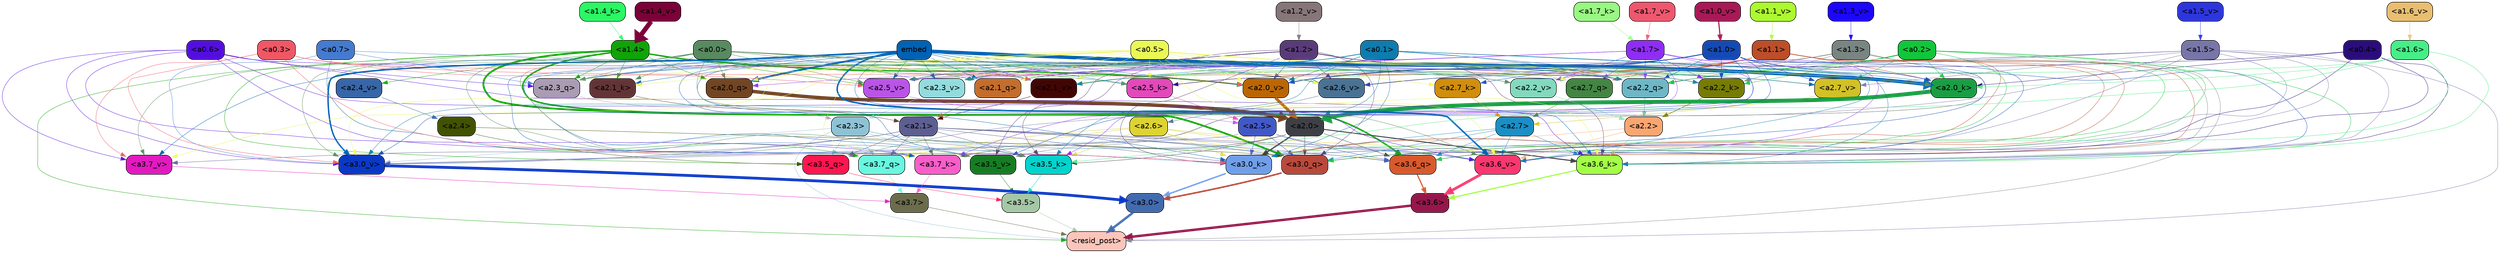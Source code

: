 strict digraph "" {
	graph [bgcolor=transparent,
		layout=dot,
		overlap=false,
		splines=true
	];
	"<a3.7>"	[color=black,
		fillcolor="#6b6c4c",
		fontname=Helvetica,
		shape=box,
		style="filled, rounded"];
	"<resid_post>"	[color=black,
		fillcolor="#fbc5ba",
		fontname=Helvetica,
		shape=box,
		style="filled, rounded"];
	"<a3.7>" -> "<resid_post>"	[color="#6b6c4c",
		penwidth=0.6239100098609924];
	"<a3.6>"	[color=black,
		fillcolor="#96174b",
		fontname=Helvetica,
		shape=box,
		style="filled, rounded"];
	"<a3.6>" -> "<resid_post>"	[color="#96174b",
		penwidth=4.569062113761902];
	"<a3.5>"	[color=black,
		fillcolor="#a5c7a6",
		fontname=Helvetica,
		shape=box,
		style="filled, rounded"];
	"<a3.5>" -> "<resid_post>"	[color="#a5c7a6",
		penwidth=0.6];
	"<a3.0>"	[color=black,
		fillcolor="#426baf",
		fontname=Helvetica,
		shape=box,
		style="filled, rounded"];
	"<a3.0>" -> "<resid_post>"	[color="#426baf",
		penwidth=4.283544182777405];
	"<a2.3>"	[color=black,
		fillcolor="#8ec2d5",
		fontname=Helvetica,
		shape=box,
		style="filled, rounded"];
	"<a2.3>" -> "<resid_post>"	[color="#8ec2d5",
		penwidth=0.6];
	"<a3.7_q>"	[color=black,
		fillcolor="#69f7df",
		fontname=Helvetica,
		shape=box,
		style="filled, rounded"];
	"<a2.3>" -> "<a3.7_q>"	[color="#8ec2d5",
		penwidth=0.6];
	"<a3.6_q>"	[color=black,
		fillcolor="#d8592c",
		fontname=Helvetica,
		shape=box,
		style="filled, rounded"];
	"<a2.3>" -> "<a3.6_q>"	[color="#8ec2d5",
		penwidth=0.6];
	"<a3.5_q>"	[color=black,
		fillcolor="#fd164f",
		fontname=Helvetica,
		shape=box,
		style="filled, rounded"];
	"<a2.3>" -> "<a3.5_q>"	[color="#8ec2d5",
		penwidth=0.6];
	"<a3.0_q>"	[color=black,
		fillcolor="#b9493b",
		fontname=Helvetica,
		shape=box,
		style="filled, rounded"];
	"<a2.3>" -> "<a3.0_q>"	[color="#8ec2d5",
		penwidth=0.6];
	"<a3.0_k>"	[color=black,
		fillcolor="#709ee9",
		fontname=Helvetica,
		shape=box,
		style="filled, rounded"];
	"<a2.3>" -> "<a3.0_k>"	[color="#8ec2d5",
		penwidth=0.6];
	"<a3.6_v>"	[color=black,
		fillcolor="#fa386f",
		fontname=Helvetica,
		shape=box,
		style="filled, rounded"];
	"<a2.3>" -> "<a3.6_v>"	[color="#8ec2d5",
		penwidth=0.6];
	"<a3.5_v>"	[color=black,
		fillcolor="#167d23",
		fontname=Helvetica,
		shape=box,
		style="filled, rounded"];
	"<a2.3>" -> "<a3.5_v>"	[color="#8ec2d5",
		penwidth=0.6];
	"<a3.0_v>"	[color=black,
		fillcolor="#0a38c7",
		fontname=Helvetica,
		shape=box,
		style="filled, rounded"];
	"<a2.3>" -> "<a3.0_v>"	[color="#8ec2d5",
		penwidth=0.6];
	"<a1.5>"	[color=black,
		fillcolor="#7876a8",
		fontname=Helvetica,
		shape=box,
		style="filled, rounded"];
	"<a1.5>" -> "<resid_post>"	[color="#7876a8",
		penwidth=0.6];
	"<a1.5>" -> "<a3.6_q>"	[color="#7876a8",
		penwidth=0.6];
	"<a1.5>" -> "<a3.5_q>"	[color="#7876a8",
		penwidth=0.6];
	"<a1.5>" -> "<a3.0_q>"	[color="#7876a8",
		penwidth=0.6];
	"<a3.6_k>"	[color=black,
		fillcolor="#a2ff45",
		fontname=Helvetica,
		shape=box,
		style="filled, rounded"];
	"<a1.5>" -> "<a3.6_k>"	[color="#7876a8",
		penwidth=0.6];
	"<a1.5>" -> "<a3.0_k>"	[color="#7876a8",
		penwidth=0.6];
	"<a2.2_q>"	[color=black,
		fillcolor="#6db7c7",
		fontname=Helvetica,
		shape=box,
		style="filled, rounded"];
	"<a1.5>" -> "<a2.2_q>"	[color="#7876a8",
		penwidth=0.6];
	"<a2.7_v>"	[color=black,
		fillcolor="#d2c126",
		fontname=Helvetica,
		shape=box,
		style="filled, rounded"];
	"<a1.5>" -> "<a2.7_v>"	[color="#7876a8",
		penwidth=0.6];
	"<a2.6_v>"	[color=black,
		fillcolor="#497293",
		fontname=Helvetica,
		shape=box,
		style="filled, rounded"];
	"<a1.5>" -> "<a2.6_v>"	[color="#7876a8",
		penwidth=0.6];
	"<a2.1_v>"	[color=black,
		fillcolor="#410604",
		fontname=Helvetica,
		shape=box,
		style="filled, rounded"];
	"<a1.5>" -> "<a2.1_v>"	[color="#7876a8",
		penwidth=0.6];
	"<a1.4>"	[color=black,
		fillcolor="#10a408",
		fontname=Helvetica,
		shape=box,
		style="filled, rounded"];
	"<a1.4>" -> "<resid_post>"	[color="#10a408",
		penwidth=0.6];
	"<a1.4>" -> "<a3.7_q>"	[color="#10a408",
		penwidth=0.6];
	"<a1.4>" -> "<a3.6_q>"	[color="#10a408",
		penwidth=2.7536282539367676];
	"<a1.4>" -> "<a3.5_q>"	[color="#10a408",
		penwidth=0.6];
	"<a1.4>" -> "<a3.0_q>"	[color="#10a408",
		penwidth=3.3369133472442627];
	"<a2.3_q>"	[color=black,
		fillcolor="#a99cb3",
		fontname=Helvetica,
		shape=box,
		style="filled, rounded"];
	"<a1.4>" -> "<a2.3_q>"	[color="#10a408",
		penwidth=0.6];
	"<a1.4>" -> "<a2.2_q>"	[color="#10a408",
		penwidth=0.6];
	"<a2.1_q>"	[color=black,
		fillcolor="#c46d2c",
		fontname=Helvetica,
		shape=box,
		style="filled, rounded"];
	"<a1.4>" -> "<a2.1_q>"	[color="#10a408",
		penwidth=0.6];
	"<a2.0_q>"	[color=black,
		fillcolor="#724523",
		fontname=Helvetica,
		shape=box,
		style="filled, rounded"];
	"<a1.4>" -> "<a2.0_q>"	[color="#10a408",
		penwidth=0.6];
	"<a2.1_k>"	[color=black,
		fillcolor="#633437",
		fontname=Helvetica,
		shape=box,
		style="filled, rounded"];
	"<a1.4>" -> "<a2.1_k>"	[color="#10a408",
		penwidth=0.6];
	"<a1.4>" -> "<a2.7_v>"	[color="#10a408",
		penwidth=0.6];
	"<a1.4>" -> "<a2.6_v>"	[color="#10a408",
		penwidth=0.6];
	"<a2.5_v>"	[color=black,
		fillcolor="#ba54e7",
		fontname=Helvetica,
		shape=box,
		style="filled, rounded"];
	"<a1.4>" -> "<a2.5_v>"	[color="#10a408",
		penwidth=0.6];
	"<a2.4_v>"	[color=black,
		fillcolor="#3766a9",
		fontname=Helvetica,
		shape=box,
		style="filled, rounded"];
	"<a1.4>" -> "<a2.4_v>"	[color="#10a408",
		penwidth=0.6];
	"<a1.4>" -> "<a2.1_v>"	[color="#10a408",
		penwidth=0.6];
	"<a2.0_v>"	[color=black,
		fillcolor="#bb6604",
		fontname=Helvetica,
		shape=box,
		style="filled, rounded"];
	"<a1.4>" -> "<a2.0_v>"	[color="#10a408",
		penwidth=2.2818827629089355];
	"<a1.3>"	[color=black,
		fillcolor="#798583",
		fontname=Helvetica,
		shape=box,
		style="filled, rounded"];
	"<a1.3>" -> "<resid_post>"	[color="#798583",
		penwidth=0.6];
	"<a1.3>" -> "<a3.6_v>"	[color="#798583",
		penwidth=0.6];
	"<a1.3>" -> "<a3.5_v>"	[color="#798583",
		penwidth=0.6];
	"<a1.3>" -> "<a3.0_v>"	[color="#798583",
		penwidth=0.6];
	"<a1.3>" -> "<a2.2_q>"	[color="#798583",
		penwidth=0.6];
	"<a1.3>" -> "<a2.1_q>"	[color="#798583",
		penwidth=0.6];
	"<a2.2_k>"	[color=black,
		fillcolor="#767c03",
		fontname=Helvetica,
		shape=box,
		style="filled, rounded"];
	"<a1.3>" -> "<a2.2_k>"	[color="#798583",
		penwidth=0.6];
	"<a1.3>" -> "<a2.5_v>"	[color="#798583",
		penwidth=0.6];
	"<a3.7_q>" -> "<a3.7>"	[color="#69f7df",
		penwidth=0.6];
	"<a3.6_q>" -> "<a3.6>"	[color="#d8592c",
		penwidth=2.0344843566417694];
	"<a3.5_q>" -> "<a3.5>"	[color="#fd164f",
		penwidth=0.6];
	"<a3.0_q>" -> "<a3.0>"	[color="#b9493b",
		penwidth=2.863015294075012];
	"<a3.7_k>"	[color=black,
		fillcolor="#f95ec9",
		fontname=Helvetica,
		shape=box,
		style="filled, rounded"];
	"<a3.7_k>" -> "<a3.7>"	[color="#f95ec9",
		penwidth=0.6];
	"<a3.6_k>" -> "<a3.6>"	[color="#a2ff45",
		penwidth=2.1770318150520325];
	"<a3.5_k>"	[color=black,
		fillcolor="#02d3cc",
		fontname=Helvetica,
		shape=box,
		style="filled, rounded"];
	"<a3.5_k>" -> "<a3.5>"	[color="#02d3cc",
		penwidth=0.6];
	"<a3.0_k>" -> "<a3.0>"	[color="#709ee9",
		penwidth=2.6323853135108948];
	"<a3.7_v>"	[color=black,
		fillcolor="#e21ac0",
		fontname=Helvetica,
		shape=box,
		style="filled, rounded"];
	"<a3.7_v>" -> "<a3.7>"	[color="#e21ac0",
		penwidth=0.6];
	"<a3.6_v>" -> "<a3.6>"	[color="#fa386f",
		penwidth=4.972373723983765];
	"<a3.5_v>" -> "<a3.5>"	[color="#167d23",
		penwidth=0.6];
	"<a3.0_v>" -> "<a3.0>"	[color="#0a38c7",
		penwidth=5.1638524532318115];
	"<a2.6>"	[color=black,
		fillcolor="#ddd331",
		fontname=Helvetica,
		shape=box,
		style="filled, rounded"];
	"<a2.6>" -> "<a3.7_q>"	[color="#ddd331",
		penwidth=0.6];
	"<a2.6>" -> "<a3.6_q>"	[color="#ddd331",
		penwidth=0.6];
	"<a2.6>" -> "<a3.0_q>"	[color="#ddd331",
		penwidth=0.6];
	"<a2.6>" -> "<a3.7_k>"	[color="#ddd331",
		penwidth=0.6];
	"<a2.6>" -> "<a3.6_k>"	[color="#ddd331",
		penwidth=0.6];
	"<a2.6>" -> "<a3.5_k>"	[color="#ddd331",
		penwidth=0.6];
	"<a2.6>" -> "<a3.0_k>"	[color="#ddd331",
		penwidth=0.6];
	"<a2.1>"	[color=black,
		fillcolor="#5d5e91",
		fontname=Helvetica,
		shape=box,
		style="filled, rounded"];
	"<a2.1>" -> "<a3.7_q>"	[color="#5d5e91",
		penwidth=0.6];
	"<a2.1>" -> "<a3.6_q>"	[color="#5d5e91",
		penwidth=0.6];
	"<a2.1>" -> "<a3.5_q>"	[color="#5d5e91",
		penwidth=0.6];
	"<a2.1>" -> "<a3.0_q>"	[color="#5d5e91",
		penwidth=0.6];
	"<a2.1>" -> "<a3.7_k>"	[color="#5d5e91",
		penwidth=0.6];
	"<a2.1>" -> "<a3.6_k>"	[color="#5d5e91",
		penwidth=0.6];
	"<a2.1>" -> "<a3.5_k>"	[color="#5d5e91",
		penwidth=0.6];
	"<a2.1>" -> "<a3.0_k>"	[color="#5d5e91",
		penwidth=0.6];
	"<a2.1>" -> "<a3.7_v>"	[color="#5d5e91",
		penwidth=0.6];
	"<a2.1>" -> "<a3.6_v>"	[color="#5d5e91",
		penwidth=0.6];
	"<a2.1>" -> "<a3.0_v>"	[color="#5d5e91",
		penwidth=0.6];
	"<a2.7>"	[color=black,
		fillcolor="#1a8fc6",
		fontname=Helvetica,
		shape=box,
		style="filled, rounded"];
	"<a2.7>" -> "<a3.6_q>"	[color="#1a8fc6",
		penwidth=0.6];
	"<a2.7>" -> "<a3.0_q>"	[color="#1a8fc6",
		penwidth=0.6];
	"<a2.7>" -> "<a3.6_k>"	[color="#1a8fc6",
		penwidth=0.6];
	"<a2.7>" -> "<a3.0_k>"	[color="#1a8fc6",
		penwidth=0.6];
	"<a2.7>" -> "<a3.6_v>"	[color="#1a8fc6",
		penwidth=0.6];
	"<a2.5>"	[color=black,
		fillcolor="#4159c7",
		fontname=Helvetica,
		shape=box,
		style="filled, rounded"];
	"<a2.5>" -> "<a3.6_q>"	[color="#4159c7",
		penwidth=0.6];
	"<a2.5>" -> "<a3.0_q>"	[color="#4159c7",
		penwidth=0.6];
	"<a2.5>" -> "<a3.0_k>"	[color="#4159c7",
		penwidth=0.6];
	"<a2.5>" -> "<a3.6_v>"	[color="#4159c7",
		penwidth=0.6];
	"<a2.5>" -> "<a3.0_v>"	[color="#4159c7",
		penwidth=0.6];
	"<a2.0>"	[color=black,
		fillcolor="#3e4045",
		fontname=Helvetica,
		shape=box,
		style="filled, rounded"];
	"<a2.0>" -> "<a3.6_q>"	[color="#3e4045",
		penwidth=0.6];
	"<a2.0>" -> "<a3.0_q>"	[color="#3e4045",
		penwidth=0.6];
	"<a2.0>" -> "<a3.7_k>"	[color="#3e4045",
		penwidth=0.6];
	"<a2.0>" -> "<a3.6_k>"	[color="#3e4045",
		penwidth=1.7047871947288513];
	"<a2.0>" -> "<a3.5_k>"	[color="#3e4045",
		penwidth=0.6];
	"<a2.0>" -> "<a3.0_k>"	[color="#3e4045",
		penwidth=2.239806979894638];
	"<a1.1>"	[color=black,
		fillcolor="#bc4e29",
		fontname=Helvetica,
		shape=box,
		style="filled, rounded"];
	"<a1.1>" -> "<a3.6_q>"	[color="#bc4e29",
		penwidth=0.6];
	"<a1.1>" -> "<a3.0_q>"	[color="#bc4e29",
		penwidth=0.6];
	"<a1.1>" -> "<a3.0_k>"	[color="#bc4e29",
		penwidth=0.6];
	"<a1.1>" -> "<a3.6_v>"	[color="#bc4e29",
		penwidth=0.6];
	"<a2.7_q>"	[color=black,
		fillcolor="#438543",
		fontname=Helvetica,
		shape=box,
		style="filled, rounded"];
	"<a1.1>" -> "<a2.7_q>"	[color="#bc4e29",
		penwidth=0.6];
	"<a2.5_k>"	[color=black,
		fillcolor="#e249ba",
		fontname=Helvetica,
		shape=box,
		style="filled, rounded"];
	"<a1.1>" -> "<a2.5_k>"	[color="#bc4e29",
		penwidth=0.6];
	"<a2.0_k>"	[color=black,
		fillcolor="#1a9e44",
		fontname=Helvetica,
		shape=box,
		style="filled, rounded"];
	"<a1.1>" -> "<a2.0_k>"	[color="#bc4e29",
		penwidth=0.6];
	"<a1.1>" -> "<a2.6_v>"	[color="#bc4e29",
		penwidth=0.6];
	"<a2.2_v>"	[color=black,
		fillcolor="#83d9be",
		fontname=Helvetica,
		shape=box,
		style="filled, rounded"];
	"<a1.1>" -> "<a2.2_v>"	[color="#bc4e29",
		penwidth=0.6];
	"<a1.1>" -> "<a2.1_v>"	[color="#bc4e29",
		penwidth=0.6];
	"<a1.1>" -> "<a2.0_v>"	[color="#bc4e29",
		penwidth=0.6];
	"<a0.4>"	[color=black,
		fillcolor="#2a0c7b",
		fontname=Helvetica,
		shape=box,
		style="filled, rounded"];
	"<a0.4>" -> "<a3.6_q>"	[color="#2a0c7b",
		penwidth=0.6];
	"<a0.4>" -> "<a3.0_q>"	[color="#2a0c7b",
		penwidth=0.6];
	"<a0.4>" -> "<a3.6_k>"	[color="#2a0c7b",
		penwidth=0.6];
	"<a0.4>" -> "<a2.5_k>"	[color="#2a0c7b",
		penwidth=0.6];
	"<a0.4>" -> "<a2.0_k>"	[color="#2a0c7b",
		penwidth=0.6];
	"<a0.2>"	[color=black,
		fillcolor="#12c63b",
		fontname=Helvetica,
		shape=box,
		style="filled, rounded"];
	"<a0.2>" -> "<a3.6_q>"	[color="#12c63b",
		penwidth=0.6];
	"<a0.2>" -> "<a3.0_q>"	[color="#12c63b",
		penwidth=0.6];
	"<a0.2>" -> "<a3.6_k>"	[color="#12c63b",
		penwidth=0.6];
	"<a0.2>" -> "<a3.0_k>"	[color="#12c63b",
		penwidth=0.6];
	"<a0.2>" -> "<a2.2_q>"	[color="#12c63b",
		penwidth=0.6];
	"<a0.2>" -> "<a2.2_k>"	[color="#12c63b",
		penwidth=0.6];
	"<a0.2>" -> "<a2.0_k>"	[color="#12c63b",
		penwidth=0.6];
	"<a0.2>" -> "<a2.7_v>"	[color="#12c63b",
		penwidth=0.6];
	"<a0.2>" -> "<a2.1_v>"	[color="#12c63b",
		penwidth=0.6];
	"<a0.2>" -> "<a2.0_v>"	[color="#12c63b",
		penwidth=0.6];
	"<a2.4>"	[color=black,
		fillcolor="#415300",
		fontname=Helvetica,
		shape=box,
		style="filled, rounded"];
	"<a2.4>" -> "<a3.5_q>"	[color="#415300",
		penwidth=0.6];
	"<a2.4>" -> "<a3.0_q>"	[color="#415300",
		penwidth=0.6];
	"<a1.2>"	[color=black,
		fillcolor="#5a3b79",
		fontname=Helvetica,
		shape=box,
		style="filled, rounded"];
	"<a1.2>" -> "<a3.0_q>"	[color="#5a3b79",
		penwidth=0.6];
	"<a1.2>" -> "<a3.6_k>"	[color="#5a3b79",
		penwidth=0.6];
	"<a1.2>" -> "<a3.5_k>"	[color="#5a3b79",
		penwidth=0.6];
	"<a1.2>" -> "<a3.0_k>"	[color="#5a3b79",
		penwidth=0.6];
	"<a1.2>" -> "<a3.5_v>"	[color="#5a3b79",
		penwidth=0.6];
	"<a1.2>" -> "<a2.7_q>"	[color="#5a3b79",
		penwidth=0.6];
	"<a1.2>" -> "<a2.2_q>"	[color="#5a3b79",
		penwidth=0.6];
	"<a1.2>" -> "<a2.2_k>"	[color="#5a3b79",
		penwidth=0.6];
	"<a1.2>" -> "<a2.6_v>"	[color="#5a3b79",
		penwidth=0.6];
	"<a1.2>" -> "<a2.5_v>"	[color="#5a3b79",
		penwidth=0.6];
	"<a2.3_v>"	[color=black,
		fillcolor="#93dcde",
		fontname=Helvetica,
		shape=box,
		style="filled, rounded"];
	"<a1.2>" -> "<a2.3_v>"	[color="#5a3b79",
		penwidth=0.6];
	"<a1.2>" -> "<a2.0_v>"	[color="#5a3b79",
		penwidth=0.6];
	"<a1.7>"	[color=black,
		fillcolor="#8e2df3",
		fontname=Helvetica,
		shape=box,
		style="filled, rounded"];
	"<a1.7>" -> "<a3.7_k>"	[color="#8e2df3",
		penwidth=0.6];
	"<a1.7>" -> "<a3.5_k>"	[color="#8e2df3",
		penwidth=0.6];
	"<a1.7>" -> "<a3.6_v>"	[color="#8e2df3",
		penwidth=0.6];
	"<a1.7>" -> "<a2.7_q>"	[color="#8e2df3",
		penwidth=0.6];
	"<a1.7>" -> "<a2.2_q>"	[color="#8e2df3",
		penwidth=0.6];
	"<a1.7>" -> "<a2.0_q>"	[color="#8e2df3",
		penwidth=0.6];
	"<a1.7>" -> "<a2.2_k>"	[color="#8e2df3",
		penwidth=0.6];
	"<a1.7>" -> "<a2.0_k>"	[color="#8e2df3",
		penwidth=0.6];
	"<a1.7>" -> "<a2.5_v>"	[color="#8e2df3",
		penwidth=0.6];
	"<a1.7>" -> "<a2.3_v>"	[color="#8e2df3",
		penwidth=0.6];
	"<a1.7>" -> "<a2.2_v>"	[color="#8e2df3",
		penwidth=0.6];
	"<a0.7>"	[color=black,
		fillcolor="#447acf",
		fontname=Helvetica,
		shape=box,
		style="filled, rounded"];
	"<a0.7>" -> "<a3.7_k>"	[color="#447acf",
		penwidth=0.6];
	"<a0.7>" -> "<a3.0_v>"	[color="#447acf",
		penwidth=0.6];
	"<a0.7>" -> "<a2.3_q>"	[color="#447acf",
		penwidth=0.6];
	"<a0.7>" -> "<a2.2_q>"	[color="#447acf",
		penwidth=0.6];
	"<a0.6>"	[color=black,
		fillcolor="#530edf",
		fontname=Helvetica,
		shape=box,
		style="filled, rounded"];
	"<a0.6>" -> "<a3.7_k>"	[color="#530edf",
		penwidth=0.6];
	"<a0.6>" -> "<a3.6_k>"	[color="#530edf",
		penwidth=0.6];
	"<a0.6>" -> "<a3.0_k>"	[color="#530edf",
		penwidth=0.6];
	"<a0.6>" -> "<a3.7_v>"	[color="#530edf",
		penwidth=0.6];
	"<a0.6>" -> "<a3.6_v>"	[color="#530edf",
		penwidth=0.6];
	"<a0.6>" -> "<a3.0_v>"	[color="#530edf",
		penwidth=0.6];
	"<a0.6>" -> "<a2.3_q>"	[color="#530edf",
		penwidth=0.6];
	"<a0.6>" -> "<a2.2_q>"	[color="#530edf",
		penwidth=0.6];
	embed	[color=black,
		fillcolor="#0162b4",
		fontname=Helvetica,
		shape=box,
		style="filled, rounded"];
	embed -> "<a3.7_k>"	[color="#0162b4",
		penwidth=0.6];
	embed -> "<a3.6_k>"	[color="#0162b4",
		penwidth=0.6];
	embed -> "<a3.5_k>"	[color="#0162b4",
		penwidth=0.6];
	embed -> "<a3.0_k>"	[color="#0162b4",
		penwidth=0.6];
	embed -> "<a3.7_v>"	[color="#0162b4",
		penwidth=0.6];
	embed -> "<a3.6_v>"	[color="#0162b4",
		penwidth=2.7369276881217957];
	embed -> "<a3.5_v>"	[color="#0162b4",
		penwidth=0.6];
	embed -> "<a3.0_v>"	[color="#0162b4",
		penwidth=2.5778204202651978];
	embed -> "<a2.7_q>"	[color="#0162b4",
		penwidth=0.6];
	embed -> "<a2.3_q>"	[color="#0162b4",
		penwidth=0.6];
	embed -> "<a2.2_q>"	[color="#0162b4",
		penwidth=0.6];
	embed -> "<a2.1_q>"	[color="#0162b4",
		penwidth=0.6];
	embed -> "<a2.0_q>"	[color="#0162b4",
		penwidth=3.459219217300415];
	embed -> "<a2.5_k>"	[color="#0162b4",
		penwidth=0.6];
	embed -> "<a2.2_k>"	[color="#0162b4",
		penwidth=0.6363201141357422];
	embed -> "<a2.1_k>"	[color="#0162b4",
		penwidth=0.6];
	embed -> "<a2.0_k>"	[color="#0162b4",
		penwidth=6.407642982900143];
	embed -> "<a2.7_v>"	[color="#0162b4",
		penwidth=0.6];
	embed -> "<a2.6_v>"	[color="#0162b4",
		penwidth=0.6];
	embed -> "<a2.5_v>"	[color="#0162b4",
		penwidth=0.6];
	embed -> "<a2.3_v>"	[color="#0162b4",
		penwidth=0.6];
	embed -> "<a2.2_v>"	[color="#0162b4",
		penwidth=0.6175012588500977];
	embed -> "<a2.1_v>"	[color="#0162b4",
		penwidth=0.6];
	embed -> "<a2.0_v>"	[color="#0162b4",
		penwidth=0.6];
	"<a2.2>"	[color=black,
		fillcolor="#faa671",
		fontname=Helvetica,
		shape=box,
		style="filled, rounded"];
	"<a2.2>" -> "<a3.6_k>"	[color="#faa671",
		penwidth=0.6];
	"<a2.2>" -> "<a3.0_k>"	[color="#faa671",
		penwidth=0.6];
	"<a2.2>" -> "<a3.6_v>"	[color="#faa671",
		penwidth=0.6];
	"<a1.6>"	[color=black,
		fillcolor="#46ee88",
		fontname=Helvetica,
		shape=box,
		style="filled, rounded"];
	"<a1.6>" -> "<a3.6_k>"	[color="#46ee88",
		penwidth=0.6];
	"<a1.6>" -> "<a3.5_k>"	[color="#46ee88",
		penwidth=0.6];
	"<a1.6>" -> "<a3.6_v>"	[color="#46ee88",
		penwidth=0.6];
	"<a1.6>" -> "<a2.0_k>"	[color="#46ee88",
		penwidth=0.6];
	"<a1.6>" -> "<a2.0_v>"	[color="#46ee88",
		penwidth=0.6];
	"<a1.0>"	[color=black,
		fillcolor="#144ab5",
		fontname=Helvetica,
		shape=box,
		style="filled, rounded"];
	"<a1.0>" -> "<a3.6_k>"	[color="#144ab5",
		penwidth=0.6];
	"<a1.0>" -> "<a3.0_k>"	[color="#144ab5",
		penwidth=0.6];
	"<a1.0>" -> "<a3.6_v>"	[color="#144ab5",
		penwidth=0.6];
	"<a1.0>" -> "<a3.5_v>"	[color="#144ab5",
		penwidth=0.6];
	"<a1.0>" -> "<a3.0_v>"	[color="#144ab5",
		penwidth=0.6];
	"<a1.0>" -> "<a2.3_q>"	[color="#144ab5",
		penwidth=0.6];
	"<a1.0>" -> "<a2.2_q>"	[color="#144ab5",
		penwidth=0.6];
	"<a1.0>" -> "<a2.1_q>"	[color="#144ab5",
		penwidth=0.6];
	"<a2.7_k>"	[color=black,
		fillcolor="#d18e0c",
		fontname=Helvetica,
		shape=box,
		style="filled, rounded"];
	"<a1.0>" -> "<a2.7_k>"	[color="#144ab5",
		penwidth=0.6];
	"<a1.0>" -> "<a2.2_k>"	[color="#144ab5",
		penwidth=0.6];
	"<a1.0>" -> "<a2.0_k>"	[color="#144ab5",
		penwidth=0.6];
	"<a1.0>" -> "<a2.7_v>"	[color="#144ab5",
		penwidth=0.6];
	"<a1.0>" -> "<a2.6_v>"	[color="#144ab5",
		penwidth=0.6];
	"<a1.0>" -> "<a2.0_v>"	[color="#144ab5",
		penwidth=1.2978954315185547];
	"<a0.5>"	[color=black,
		fillcolor="#eaf856",
		fontname=Helvetica,
		shape=box,
		style="filled, rounded"];
	"<a0.5>" -> "<a3.6_k>"	[color="#eaf856",
		penwidth=0.6];
	"<a0.5>" -> "<a3.7_v>"	[color="#eaf856",
		penwidth=0.6];
	"<a0.5>" -> "<a3.6_v>"	[color="#eaf856",
		penwidth=0.6];
	"<a0.5>" -> "<a3.5_v>"	[color="#eaf856",
		penwidth=0.6];
	"<a0.5>" -> "<a3.0_v>"	[color="#eaf856",
		penwidth=0.6];
	"<a0.5>" -> "<a2.7_q>"	[color="#eaf856",
		penwidth=0.6];
	"<a0.5>" -> "<a2.3_q>"	[color="#eaf856",
		penwidth=0.6];
	"<a0.5>" -> "<a2.2_q>"	[color="#eaf856",
		penwidth=0.6];
	"<a0.5>" -> "<a2.1_q>"	[color="#eaf856",
		penwidth=0.6];
	"<a0.5>" -> "<a2.0_q>"	[color="#eaf856",
		penwidth=0.6];
	"<a0.5>" -> "<a2.7_k>"	[color="#eaf856",
		penwidth=0.6];
	"<a0.5>" -> "<a2.5_k>"	[color="#eaf856",
		penwidth=0.6];
	"<a0.5>" -> "<a2.2_k>"	[color="#eaf856",
		penwidth=0.6];
	"<a0.5>" -> "<a2.1_k>"	[color="#eaf856",
		penwidth=0.6];
	"<a0.5>" -> "<a2.0_k>"	[color="#eaf856",
		penwidth=0.7721366882324219];
	"<a0.5>" -> "<a2.6_v>"	[color="#eaf856",
		penwidth=0.6];
	"<a0.5>" -> "<a2.3_v>"	[color="#eaf856",
		penwidth=0.6];
	"<a0.5>" -> "<a2.1_v>"	[color="#eaf856",
		penwidth=0.6];
	"<a0.5>" -> "<a2.0_v>"	[color="#eaf856",
		penwidth=0.6];
	"<a0.1>"	[color=black,
		fillcolor="#0e7cae",
		fontname=Helvetica,
		shape=box,
		style="filled, rounded"];
	"<a0.1>" -> "<a3.6_k>"	[color="#0e7cae",
		penwidth=0.6];
	"<a0.1>" -> "<a3.5_k>"	[color="#0e7cae",
		penwidth=0.6];
	"<a0.1>" -> "<a3.0_k>"	[color="#0e7cae",
		penwidth=0.6];
	"<a0.1>" -> "<a3.6_v>"	[color="#0e7cae",
		penwidth=0.6];
	"<a0.1>" -> "<a3.0_v>"	[color="#0e7cae",
		penwidth=0.6];
	"<a0.1>" -> "<a2.3_q>"	[color="#0e7cae",
		penwidth=0.6];
	"<a0.1>" -> "<a2.2_q>"	[color="#0e7cae",
		penwidth=0.6];
	"<a0.1>" -> "<a2.2_k>"	[color="#0e7cae",
		penwidth=0.6];
	"<a0.1>" -> "<a2.0_k>"	[color="#0e7cae",
		penwidth=0.6];
	"<a0.1>" -> "<a2.5_v>"	[color="#0e7cae",
		penwidth=0.6];
	"<a0.1>" -> "<a2.3_v>"	[color="#0e7cae",
		penwidth=0.6];
	"<a0.1>" -> "<a2.1_v>"	[color="#0e7cae",
		penwidth=0.6];
	"<a0.1>" -> "<a2.0_v>"	[color="#0e7cae",
		penwidth=0.6];
	"<a0.0>"	[color=black,
		fillcolor="#588a60",
		fontname=Helvetica,
		shape=box,
		style="filled, rounded"];
	"<a0.0>" -> "<a3.5_k>"	[color="#588a60",
		penwidth=0.6];
	"<a0.0>" -> "<a3.7_v>"	[color="#588a60",
		penwidth=0.6];
	"<a0.0>" -> "<a3.6_v>"	[color="#588a60",
		penwidth=0.6];
	"<a0.0>" -> "<a3.5_v>"	[color="#588a60",
		penwidth=0.6];
	"<a0.0>" -> "<a3.0_v>"	[color="#588a60",
		penwidth=0.6];
	"<a0.0>" -> "<a2.3_q>"	[color="#588a60",
		penwidth=0.6];
	"<a0.0>" -> "<a2.0_q>"	[color="#588a60",
		penwidth=0.6];
	"<a0.0>" -> "<a2.5_k>"	[color="#588a60",
		penwidth=0.6];
	"<a0.0>" -> "<a2.1_k>"	[color="#588a60",
		penwidth=0.6];
	"<a0.0>" -> "<a2.0_k>"	[color="#588a60",
		penwidth=0.6];
	"<a0.0>" -> "<a2.5_v>"	[color="#588a60",
		penwidth=0.6];
	"<a0.0>" -> "<a2.3_v>"	[color="#588a60",
		penwidth=0.6];
	"<a0.0>" -> "<a2.2_v>"	[color="#588a60",
		penwidth=0.6];
	"<a0.0>" -> "<a2.0_v>"	[color="#588a60",
		penwidth=0.6];
	"<a0.3>"	[color=black,
		fillcolor="#ef5765",
		fontname=Helvetica,
		shape=box,
		style="filled, rounded"];
	"<a0.3>" -> "<a3.0_k>"	[color="#ef5765",
		penwidth=0.6];
	"<a0.3>" -> "<a3.7_v>"	[color="#ef5765",
		penwidth=0.6];
	"<a0.3>" -> "<a3.0_v>"	[color="#ef5765",
		penwidth=0.6];
	"<a0.3>" -> "<a2.5_v>"	[color="#ef5765",
		penwidth=0.6];
	"<a0.3>" -> "<a2.1_v>"	[color="#ef5765",
		penwidth=0.6];
	"<a0.3>" -> "<a2.0_v>"	[color="#ef5765",
		penwidth=0.6];
	"<a2.7_q>" -> "<a2.7>"	[color="#438543",
		penwidth=0.6];
	"<a2.3_q>" -> "<a2.3>"	[color="#a99cb3",
		penwidth=0.6];
	"<a2.2_q>" -> "<a2.2>"	[color="#6db7c7",
		penwidth=0.7441773414611816];
	"<a2.1_q>" -> "<a2.1>"	[color="#c46d2c",
		penwidth=0.6];
	"<a2.0_q>" -> "<a2.0>"	[color="#724523",
		penwidth=6.422367453575134];
	"<a2.7_k>" -> "<a2.7>"	[color="#d18e0c",
		penwidth=0.6];
	"<a2.5_k>" -> "<a2.5>"	[color="#e249ba",
		penwidth=0.6];
	"<a2.2_k>" -> "<a2.2>"	[color="#767c03",
		penwidth=0.8810110092163086];
	"<a2.1_k>" -> "<a2.1>"	[color="#633437",
		penwidth=0.6];
	"<a2.0_k>" -> "<a2.0>"	[color="#1a9e44",
		penwidth=7.398894429206848];
	"<a2.7_v>" -> "<a2.7>"	[color="#d2c126",
		penwidth=0.6];
	"<a2.6_v>" -> "<a2.6>"	[color="#497293",
		penwidth=0.6];
	"<a2.5_v>" -> "<a2.5>"	[color="#ba54e7",
		penwidth=0.6];
	"<a2.4_v>" -> "<a2.4>"	[color="#3766a9",
		penwidth=0.6];
	"<a2.3_v>" -> "<a2.3>"	[color="#93dcde",
		penwidth=0.6];
	"<a2.2_v>" -> "<a2.2>"	[color="#83d9be",
		penwidth=0.6];
	"<a2.1_v>" -> "<a2.1>"	[color="#410604",
		penwidth=0.6];
	"<a2.0_v>" -> "<a2.0>"	[color="#bb6604",
		penwidth=5.395828627049923];
	"<a1.7_k>"	[color=black,
		fillcolor="#99f783",
		fontname=Helvetica,
		shape=box,
		style="filled, rounded"];
	"<a1.7_k>" -> "<a1.7>"	[color="#99f783",
		penwidth=0.6];
	"<a1.4_k>"	[color=black,
		fillcolor="#2bf664",
		fontname=Helvetica,
		shape=box,
		style="filled, rounded"];
	"<a1.4_k>" -> "<a1.4>"	[color="#2bf664",
		penwidth=0.6];
	"<a1.7_v>"	[color=black,
		fillcolor="#ee576e",
		fontname=Helvetica,
		shape=box,
		style="filled, rounded"];
	"<a1.7_v>" -> "<a1.7>"	[color="#ee576e",
		penwidth=0.6];
	"<a1.6_v>"	[color=black,
		fillcolor="#e8be71",
		fontname=Helvetica,
		shape=box,
		style="filled, rounded"];
	"<a1.6_v>" -> "<a1.6>"	[color="#e8be71",
		penwidth=0.6];
	"<a1.5_v>"	[color=black,
		fillcolor="#2d36dd",
		fontname=Helvetica,
		shape=box,
		style="filled, rounded"];
	"<a1.5_v>" -> "<a1.5>"	[color="#2d36dd",
		penwidth=0.6];
	"<a1.4_v>"	[color=black,
		fillcolor="#7b0238",
		fontname=Helvetica,
		shape=box,
		style="filled, rounded"];
	"<a1.4_v>" -> "<a1.4>"	[color="#7b0238",
		penwidth=8.774570226669312];
	"<a1.3_v>"	[color=black,
		fillcolor="#1d07fb",
		fontname=Helvetica,
		shape=box,
		style="filled, rounded"];
	"<a1.3_v>" -> "<a1.3>"	[color="#1d07fb",
		penwidth=0.6];
	"<a1.2_v>"	[color=black,
		fillcolor="#867679",
		fontname=Helvetica,
		shape=box,
		style="filled, rounded"];
	"<a1.2_v>" -> "<a1.2>"	[color="#867679",
		penwidth=0.6];
	"<a1.1_v>"	[color=black,
		fillcolor="#acf930",
		fontname=Helvetica,
		shape=box,
		style="filled, rounded"];
	"<a1.1_v>" -> "<a1.1>"	[color="#acf930",
		penwidth=0.6];
	"<a1.0_v>"	[color=black,
		fillcolor="#a81956",
		fontname=Helvetica,
		shape=box,
		style="filled, rounded"];
	"<a1.0_v>" -> "<a1.0>"	[color="#a81956",
		penwidth=2.0497570037841797];
}
